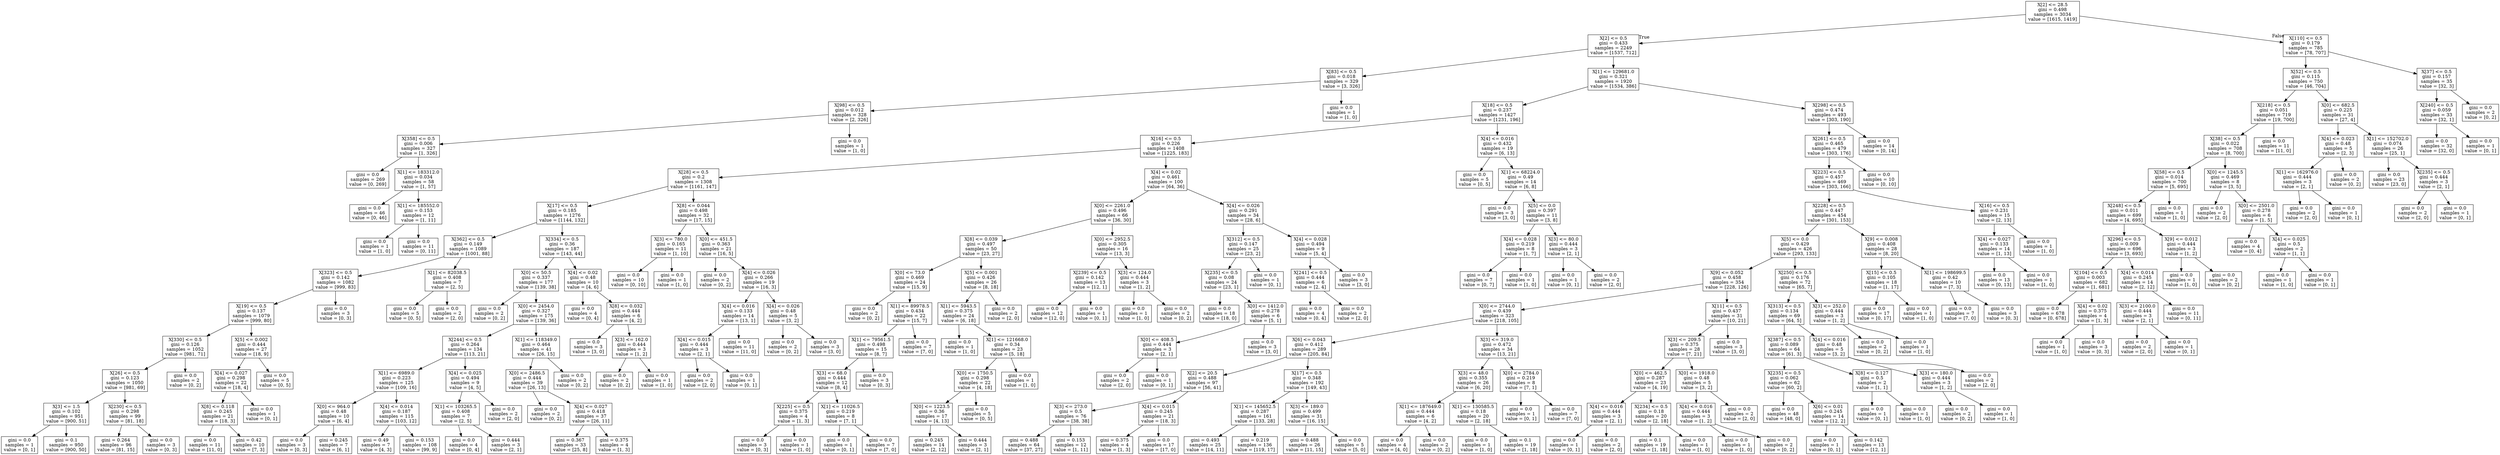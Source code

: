digraph Tree {
node [shape=box] ;
0 [label="X[2] <= 28.5\ngini = 0.498\nsamples = 3034\nvalue = [1615, 1419]"] ;
1 [label="X[2] <= 0.5\ngini = 0.433\nsamples = 2249\nvalue = [1537, 712]"] ;
0 -> 1 [labeldistance=2.5, labelangle=45, headlabel="True"] ;
2 [label="X[83] <= 0.5\ngini = 0.018\nsamples = 329\nvalue = [3, 326]"] ;
1 -> 2 ;
3 [label="X[98] <= 0.5\ngini = 0.012\nsamples = 328\nvalue = [2, 326]"] ;
2 -> 3 ;
4 [label="X[358] <= 0.5\ngini = 0.006\nsamples = 327\nvalue = [1, 326]"] ;
3 -> 4 ;
5 [label="gini = 0.0\nsamples = 269\nvalue = [0, 269]"] ;
4 -> 5 ;
6 [label="X[1] <= 183312.0\ngini = 0.034\nsamples = 58\nvalue = [1, 57]"] ;
4 -> 6 ;
7 [label="gini = 0.0\nsamples = 46\nvalue = [0, 46]"] ;
6 -> 7 ;
8 [label="X[1] <= 185552.0\ngini = 0.153\nsamples = 12\nvalue = [1, 11]"] ;
6 -> 8 ;
9 [label="gini = 0.0\nsamples = 1\nvalue = [1, 0]"] ;
8 -> 9 ;
10 [label="gini = 0.0\nsamples = 11\nvalue = [0, 11]"] ;
8 -> 10 ;
11 [label="gini = 0.0\nsamples = 1\nvalue = [1, 0]"] ;
3 -> 11 ;
12 [label="gini = 0.0\nsamples = 1\nvalue = [1, 0]"] ;
2 -> 12 ;
13 [label="X[1] <= 129681.0\ngini = 0.321\nsamples = 1920\nvalue = [1534, 386]"] ;
1 -> 13 ;
14 [label="X[18] <= 0.5\ngini = 0.237\nsamples = 1427\nvalue = [1231, 196]"] ;
13 -> 14 ;
15 [label="X[16] <= 0.5\ngini = 0.226\nsamples = 1408\nvalue = [1225, 183]"] ;
14 -> 15 ;
16 [label="X[28] <= 0.5\ngini = 0.2\nsamples = 1308\nvalue = [1161, 147]"] ;
15 -> 16 ;
17 [label="X[17] <= 0.5\ngini = 0.185\nsamples = 1276\nvalue = [1144, 132]"] ;
16 -> 17 ;
18 [label="X[362] <= 0.5\ngini = 0.149\nsamples = 1089\nvalue = [1001, 88]"] ;
17 -> 18 ;
19 [label="X[323] <= 0.5\ngini = 0.142\nsamples = 1082\nvalue = [999, 83]"] ;
18 -> 19 ;
20 [label="X[19] <= 0.5\ngini = 0.137\nsamples = 1079\nvalue = [999, 80]"] ;
19 -> 20 ;
21 [label="X[330] <= 0.5\ngini = 0.126\nsamples = 1052\nvalue = [981, 71]"] ;
20 -> 21 ;
22 [label="X[26] <= 0.5\ngini = 0.123\nsamples = 1050\nvalue = [981, 69]"] ;
21 -> 22 ;
23 [label="X[3] <= 1.5\ngini = 0.102\nsamples = 951\nvalue = [900, 51]"] ;
22 -> 23 ;
24 [label="gini = 0.0\nsamples = 1\nvalue = [0, 1]"] ;
23 -> 24 ;
25 [label="gini = 0.1\nsamples = 950\nvalue = [900, 50]"] ;
23 -> 25 ;
26 [label="X[230] <= 0.5\ngini = 0.298\nsamples = 99\nvalue = [81, 18]"] ;
22 -> 26 ;
27 [label="gini = 0.264\nsamples = 96\nvalue = [81, 15]"] ;
26 -> 27 ;
28 [label="gini = 0.0\nsamples = 3\nvalue = [0, 3]"] ;
26 -> 28 ;
29 [label="gini = 0.0\nsamples = 2\nvalue = [0, 2]"] ;
21 -> 29 ;
30 [label="X[5] <= 0.002\ngini = 0.444\nsamples = 27\nvalue = [18, 9]"] ;
20 -> 30 ;
31 [label="X[4] <= 0.027\ngini = 0.298\nsamples = 22\nvalue = [18, 4]"] ;
30 -> 31 ;
32 [label="X[8] <= 0.118\ngini = 0.245\nsamples = 21\nvalue = [18, 3]"] ;
31 -> 32 ;
33 [label="gini = 0.0\nsamples = 11\nvalue = [11, 0]"] ;
32 -> 33 ;
34 [label="gini = 0.42\nsamples = 10\nvalue = [7, 3]"] ;
32 -> 34 ;
35 [label="gini = 0.0\nsamples = 1\nvalue = [0, 1]"] ;
31 -> 35 ;
36 [label="gini = 0.0\nsamples = 5\nvalue = [0, 5]"] ;
30 -> 36 ;
37 [label="gini = 0.0\nsamples = 3\nvalue = [0, 3]"] ;
19 -> 37 ;
38 [label="X[1] <= 82038.5\ngini = 0.408\nsamples = 7\nvalue = [2, 5]"] ;
18 -> 38 ;
39 [label="gini = 0.0\nsamples = 5\nvalue = [0, 5]"] ;
38 -> 39 ;
40 [label="gini = 0.0\nsamples = 2\nvalue = [2, 0]"] ;
38 -> 40 ;
41 [label="X[334] <= 0.5\ngini = 0.36\nsamples = 187\nvalue = [143, 44]"] ;
17 -> 41 ;
42 [label="X[0] <= 50.5\ngini = 0.337\nsamples = 177\nvalue = [139, 38]"] ;
41 -> 42 ;
43 [label="gini = 0.0\nsamples = 2\nvalue = [0, 2]"] ;
42 -> 43 ;
44 [label="X[0] <= 2454.0\ngini = 0.327\nsamples = 175\nvalue = [139, 36]"] ;
42 -> 44 ;
45 [label="X[244] <= 0.5\ngini = 0.264\nsamples = 134\nvalue = [113, 21]"] ;
44 -> 45 ;
46 [label="X[1] <= 6989.0\ngini = 0.223\nsamples = 125\nvalue = [109, 16]"] ;
45 -> 46 ;
47 [label="X[0] <= 964.0\ngini = 0.48\nsamples = 10\nvalue = [6, 4]"] ;
46 -> 47 ;
48 [label="gini = 0.0\nsamples = 3\nvalue = [0, 3]"] ;
47 -> 48 ;
49 [label="gini = 0.245\nsamples = 7\nvalue = [6, 1]"] ;
47 -> 49 ;
50 [label="X[4] <= 0.014\ngini = 0.187\nsamples = 115\nvalue = [103, 12]"] ;
46 -> 50 ;
51 [label="gini = 0.49\nsamples = 7\nvalue = [4, 3]"] ;
50 -> 51 ;
52 [label="gini = 0.153\nsamples = 108\nvalue = [99, 9]"] ;
50 -> 52 ;
53 [label="X[4] <= 0.025\ngini = 0.494\nsamples = 9\nvalue = [4, 5]"] ;
45 -> 53 ;
54 [label="X[1] <= 103265.5\ngini = 0.408\nsamples = 7\nvalue = [2, 5]"] ;
53 -> 54 ;
55 [label="gini = 0.0\nsamples = 4\nvalue = [0, 4]"] ;
54 -> 55 ;
56 [label="gini = 0.444\nsamples = 3\nvalue = [2, 1]"] ;
54 -> 56 ;
57 [label="gini = 0.0\nsamples = 2\nvalue = [2, 0]"] ;
53 -> 57 ;
58 [label="X[1] <= 118349.0\ngini = 0.464\nsamples = 41\nvalue = [26, 15]"] ;
44 -> 58 ;
59 [label="X[0] <= 2486.5\ngini = 0.444\nsamples = 39\nvalue = [26, 13]"] ;
58 -> 59 ;
60 [label="gini = 0.0\nsamples = 2\nvalue = [0, 2]"] ;
59 -> 60 ;
61 [label="X[4] <= 0.027\ngini = 0.418\nsamples = 37\nvalue = [26, 11]"] ;
59 -> 61 ;
62 [label="gini = 0.367\nsamples = 33\nvalue = [25, 8]"] ;
61 -> 62 ;
63 [label="gini = 0.375\nsamples = 4\nvalue = [1, 3]"] ;
61 -> 63 ;
64 [label="gini = 0.0\nsamples = 2\nvalue = [0, 2]"] ;
58 -> 64 ;
65 [label="X[4] <= 0.02\ngini = 0.48\nsamples = 10\nvalue = [4, 6]"] ;
41 -> 65 ;
66 [label="gini = 0.0\nsamples = 4\nvalue = [0, 4]"] ;
65 -> 66 ;
67 [label="X[8] <= 0.032\ngini = 0.444\nsamples = 6\nvalue = [4, 2]"] ;
65 -> 67 ;
68 [label="gini = 0.0\nsamples = 3\nvalue = [3, 0]"] ;
67 -> 68 ;
69 [label="X[3] <= 162.0\ngini = 0.444\nsamples = 3\nvalue = [1, 2]"] ;
67 -> 69 ;
70 [label="gini = 0.0\nsamples = 2\nvalue = [0, 2]"] ;
69 -> 70 ;
71 [label="gini = 0.0\nsamples = 1\nvalue = [1, 0]"] ;
69 -> 71 ;
72 [label="X[8] <= 0.044\ngini = 0.498\nsamples = 32\nvalue = [17, 15]"] ;
16 -> 72 ;
73 [label="X[3] <= 780.0\ngini = 0.165\nsamples = 11\nvalue = [1, 10]"] ;
72 -> 73 ;
74 [label="gini = 0.0\nsamples = 10\nvalue = [0, 10]"] ;
73 -> 74 ;
75 [label="gini = 0.0\nsamples = 1\nvalue = [1, 0]"] ;
73 -> 75 ;
76 [label="X[0] <= 451.5\ngini = 0.363\nsamples = 21\nvalue = [16, 5]"] ;
72 -> 76 ;
77 [label="gini = 0.0\nsamples = 2\nvalue = [0, 2]"] ;
76 -> 77 ;
78 [label="X[4] <= 0.026\ngini = 0.266\nsamples = 19\nvalue = [16, 3]"] ;
76 -> 78 ;
79 [label="X[4] <= 0.016\ngini = 0.133\nsamples = 14\nvalue = [13, 1]"] ;
78 -> 79 ;
80 [label="X[4] <= 0.015\ngini = 0.444\nsamples = 3\nvalue = [2, 1]"] ;
79 -> 80 ;
81 [label="gini = 0.0\nsamples = 2\nvalue = [2, 0]"] ;
80 -> 81 ;
82 [label="gini = 0.0\nsamples = 1\nvalue = [0, 1]"] ;
80 -> 82 ;
83 [label="gini = 0.0\nsamples = 11\nvalue = [11, 0]"] ;
79 -> 83 ;
84 [label="X[4] <= 0.026\ngini = 0.48\nsamples = 5\nvalue = [3, 2]"] ;
78 -> 84 ;
85 [label="gini = 0.0\nsamples = 2\nvalue = [0, 2]"] ;
84 -> 85 ;
86 [label="gini = 0.0\nsamples = 3\nvalue = [3, 0]"] ;
84 -> 86 ;
87 [label="X[4] <= 0.02\ngini = 0.461\nsamples = 100\nvalue = [64, 36]"] ;
15 -> 87 ;
88 [label="X[0] <= 2261.0\ngini = 0.496\nsamples = 66\nvalue = [36, 30]"] ;
87 -> 88 ;
89 [label="X[8] <= 0.039\ngini = 0.497\nsamples = 50\nvalue = [23, 27]"] ;
88 -> 89 ;
90 [label="X[0] <= 73.0\ngini = 0.469\nsamples = 24\nvalue = [15, 9]"] ;
89 -> 90 ;
91 [label="gini = 0.0\nsamples = 2\nvalue = [0, 2]"] ;
90 -> 91 ;
92 [label="X[1] <= 89978.5\ngini = 0.434\nsamples = 22\nvalue = [15, 7]"] ;
90 -> 92 ;
93 [label="X[1] <= 79561.5\ngini = 0.498\nsamples = 15\nvalue = [8, 7]"] ;
92 -> 93 ;
94 [label="X[3] <= 68.0\ngini = 0.444\nsamples = 12\nvalue = [8, 4]"] ;
93 -> 94 ;
95 [label="X[225] <= 0.5\ngini = 0.375\nsamples = 4\nvalue = [1, 3]"] ;
94 -> 95 ;
96 [label="gini = 0.0\nsamples = 3\nvalue = [0, 3]"] ;
95 -> 96 ;
97 [label="gini = 0.0\nsamples = 1\nvalue = [1, 0]"] ;
95 -> 97 ;
98 [label="X[1] <= 11026.5\ngini = 0.219\nsamples = 8\nvalue = [7, 1]"] ;
94 -> 98 ;
99 [label="gini = 0.0\nsamples = 1\nvalue = [0, 1]"] ;
98 -> 99 ;
100 [label="gini = 0.0\nsamples = 7\nvalue = [7, 0]"] ;
98 -> 100 ;
101 [label="gini = 0.0\nsamples = 3\nvalue = [0, 3]"] ;
93 -> 101 ;
102 [label="gini = 0.0\nsamples = 7\nvalue = [7, 0]"] ;
92 -> 102 ;
103 [label="X[5] <= 0.001\ngini = 0.426\nsamples = 26\nvalue = [8, 18]"] ;
89 -> 103 ;
104 [label="X[1] <= 5943.5\ngini = 0.375\nsamples = 24\nvalue = [6, 18]"] ;
103 -> 104 ;
105 [label="gini = 0.0\nsamples = 1\nvalue = [1, 0]"] ;
104 -> 105 ;
106 [label="X[1] <= 121668.0\ngini = 0.34\nsamples = 23\nvalue = [5, 18]"] ;
104 -> 106 ;
107 [label="X[0] <= 1750.5\ngini = 0.298\nsamples = 22\nvalue = [4, 18]"] ;
106 -> 107 ;
108 [label="X[0] <= 1223.5\ngini = 0.36\nsamples = 17\nvalue = [4, 13]"] ;
107 -> 108 ;
109 [label="gini = 0.245\nsamples = 14\nvalue = [2, 12]"] ;
108 -> 109 ;
110 [label="gini = 0.444\nsamples = 3\nvalue = [2, 1]"] ;
108 -> 110 ;
111 [label="gini = 0.0\nsamples = 5\nvalue = [0, 5]"] ;
107 -> 111 ;
112 [label="gini = 0.0\nsamples = 1\nvalue = [1, 0]"] ;
106 -> 112 ;
113 [label="gini = 0.0\nsamples = 2\nvalue = [2, 0]"] ;
103 -> 113 ;
114 [label="X[0] <= 2952.5\ngini = 0.305\nsamples = 16\nvalue = [13, 3]"] ;
88 -> 114 ;
115 [label="X[239] <= 0.5\ngini = 0.142\nsamples = 13\nvalue = [12, 1]"] ;
114 -> 115 ;
116 [label="gini = 0.0\nsamples = 12\nvalue = [12, 0]"] ;
115 -> 116 ;
117 [label="gini = 0.0\nsamples = 1\nvalue = [0, 1]"] ;
115 -> 117 ;
118 [label="X[3] <= 124.0\ngini = 0.444\nsamples = 3\nvalue = [1, 2]"] ;
114 -> 118 ;
119 [label="gini = 0.0\nsamples = 1\nvalue = [1, 0]"] ;
118 -> 119 ;
120 [label="gini = 0.0\nsamples = 2\nvalue = [0, 2]"] ;
118 -> 120 ;
121 [label="X[4] <= 0.026\ngini = 0.291\nsamples = 34\nvalue = [28, 6]"] ;
87 -> 121 ;
122 [label="X[312] <= 0.5\ngini = 0.147\nsamples = 25\nvalue = [23, 2]"] ;
121 -> 122 ;
123 [label="X[235] <= 0.5\ngini = 0.08\nsamples = 24\nvalue = [23, 1]"] ;
122 -> 123 ;
124 [label="gini = 0.0\nsamples = 18\nvalue = [18, 0]"] ;
123 -> 124 ;
125 [label="X[0] <= 1412.0\ngini = 0.278\nsamples = 6\nvalue = [5, 1]"] ;
123 -> 125 ;
126 [label="X[0] <= 408.5\ngini = 0.444\nsamples = 3\nvalue = [2, 1]"] ;
125 -> 126 ;
127 [label="gini = 0.0\nsamples = 2\nvalue = [2, 0]"] ;
126 -> 127 ;
128 [label="gini = 0.0\nsamples = 1\nvalue = [0, 1]"] ;
126 -> 128 ;
129 [label="gini = 0.0\nsamples = 3\nvalue = [3, 0]"] ;
125 -> 129 ;
130 [label="gini = 0.0\nsamples = 1\nvalue = [0, 1]"] ;
122 -> 130 ;
131 [label="X[4] <= 0.028\ngini = 0.494\nsamples = 9\nvalue = [5, 4]"] ;
121 -> 131 ;
132 [label="X[241] <= 0.5\ngini = 0.444\nsamples = 6\nvalue = [2, 4]"] ;
131 -> 132 ;
133 [label="gini = 0.0\nsamples = 4\nvalue = [0, 4]"] ;
132 -> 133 ;
134 [label="gini = 0.0\nsamples = 2\nvalue = [2, 0]"] ;
132 -> 134 ;
135 [label="gini = 0.0\nsamples = 3\nvalue = [3, 0]"] ;
131 -> 135 ;
136 [label="X[4] <= 0.016\ngini = 0.432\nsamples = 19\nvalue = [6, 13]"] ;
14 -> 136 ;
137 [label="gini = 0.0\nsamples = 5\nvalue = [0, 5]"] ;
136 -> 137 ;
138 [label="X[1] <= 68224.0\ngini = 0.49\nsamples = 14\nvalue = [6, 8]"] ;
136 -> 138 ;
139 [label="gini = 0.0\nsamples = 3\nvalue = [3, 0]"] ;
138 -> 139 ;
140 [label="X[5] <= 0.0\ngini = 0.397\nsamples = 11\nvalue = [3, 8]"] ;
138 -> 140 ;
141 [label="X[4] <= 0.028\ngini = 0.219\nsamples = 8\nvalue = [1, 7]"] ;
140 -> 141 ;
142 [label="gini = 0.0\nsamples = 7\nvalue = [0, 7]"] ;
141 -> 142 ;
143 [label="gini = 0.0\nsamples = 1\nvalue = [1, 0]"] ;
141 -> 143 ;
144 [label="X[3] <= 80.0\ngini = 0.444\nsamples = 3\nvalue = [2, 1]"] ;
140 -> 144 ;
145 [label="gini = 0.0\nsamples = 1\nvalue = [0, 1]"] ;
144 -> 145 ;
146 [label="gini = 0.0\nsamples = 2\nvalue = [2, 0]"] ;
144 -> 146 ;
147 [label="X[298] <= 0.5\ngini = 0.474\nsamples = 493\nvalue = [303, 190]"] ;
13 -> 147 ;
148 [label="X[261] <= 0.5\ngini = 0.465\nsamples = 479\nvalue = [303, 176]"] ;
147 -> 148 ;
149 [label="X[223] <= 0.5\ngini = 0.457\nsamples = 469\nvalue = [303, 166]"] ;
148 -> 149 ;
150 [label="X[228] <= 0.5\ngini = 0.447\nsamples = 454\nvalue = [301, 153]"] ;
149 -> 150 ;
151 [label="X[5] <= 0.0\ngini = 0.429\nsamples = 426\nvalue = [293, 133]"] ;
150 -> 151 ;
152 [label="X[9] <= 0.052\ngini = 0.458\nsamples = 354\nvalue = [228, 126]"] ;
151 -> 152 ;
153 [label="X[0] <= 2744.0\ngini = 0.439\nsamples = 323\nvalue = [218, 105]"] ;
152 -> 153 ;
154 [label="X[6] <= 0.043\ngini = 0.412\nsamples = 289\nvalue = [205, 84]"] ;
153 -> 154 ;
155 [label="X[2] <= 20.5\ngini = 0.488\nsamples = 97\nvalue = [56, 41]"] ;
154 -> 155 ;
156 [label="X[3] <= 273.0\ngini = 0.5\nsamples = 76\nvalue = [38, 38]"] ;
155 -> 156 ;
157 [label="gini = 0.488\nsamples = 64\nvalue = [37, 27]"] ;
156 -> 157 ;
158 [label="gini = 0.153\nsamples = 12\nvalue = [1, 11]"] ;
156 -> 158 ;
159 [label="X[4] <= 0.015\ngini = 0.245\nsamples = 21\nvalue = [18, 3]"] ;
155 -> 159 ;
160 [label="gini = 0.375\nsamples = 4\nvalue = [1, 3]"] ;
159 -> 160 ;
161 [label="gini = 0.0\nsamples = 17\nvalue = [17, 0]"] ;
159 -> 161 ;
162 [label="X[17] <= 0.5\ngini = 0.348\nsamples = 192\nvalue = [149, 43]"] ;
154 -> 162 ;
163 [label="X[1] <= 145652.5\ngini = 0.287\nsamples = 161\nvalue = [133, 28]"] ;
162 -> 163 ;
164 [label="gini = 0.493\nsamples = 25\nvalue = [14, 11]"] ;
163 -> 164 ;
165 [label="gini = 0.219\nsamples = 136\nvalue = [119, 17]"] ;
163 -> 165 ;
166 [label="X[3] <= 189.0\ngini = 0.499\nsamples = 31\nvalue = [16, 15]"] ;
162 -> 166 ;
167 [label="gini = 0.488\nsamples = 26\nvalue = [11, 15]"] ;
166 -> 167 ;
168 [label="gini = 0.0\nsamples = 5\nvalue = [5, 0]"] ;
166 -> 168 ;
169 [label="X[3] <= 319.0\ngini = 0.472\nsamples = 34\nvalue = [13, 21]"] ;
153 -> 169 ;
170 [label="X[3] <= 48.0\ngini = 0.355\nsamples = 26\nvalue = [6, 20]"] ;
169 -> 170 ;
171 [label="X[1] <= 187649.0\ngini = 0.444\nsamples = 6\nvalue = [4, 2]"] ;
170 -> 171 ;
172 [label="gini = 0.0\nsamples = 4\nvalue = [4, 0]"] ;
171 -> 172 ;
173 [label="gini = 0.0\nsamples = 2\nvalue = [0, 2]"] ;
171 -> 173 ;
174 [label="X[1] <= 130585.5\ngini = 0.18\nsamples = 20\nvalue = [2, 18]"] ;
170 -> 174 ;
175 [label="gini = 0.0\nsamples = 1\nvalue = [1, 0]"] ;
174 -> 175 ;
176 [label="gini = 0.1\nsamples = 19\nvalue = [1, 18]"] ;
174 -> 176 ;
177 [label="X[0] <= 2784.0\ngini = 0.219\nsamples = 8\nvalue = [7, 1]"] ;
169 -> 177 ;
178 [label="gini = 0.0\nsamples = 1\nvalue = [0, 1]"] ;
177 -> 178 ;
179 [label="gini = 0.0\nsamples = 7\nvalue = [7, 0]"] ;
177 -> 179 ;
180 [label="X[11] <= 0.5\ngini = 0.437\nsamples = 31\nvalue = [10, 21]"] ;
152 -> 180 ;
181 [label="X[3] <= 209.5\ngini = 0.375\nsamples = 28\nvalue = [7, 21]"] ;
180 -> 181 ;
182 [label="X[0] <= 462.5\ngini = 0.287\nsamples = 23\nvalue = [4, 19]"] ;
181 -> 182 ;
183 [label="X[4] <= 0.016\ngini = 0.444\nsamples = 3\nvalue = [2, 1]"] ;
182 -> 183 ;
184 [label="gini = 0.0\nsamples = 1\nvalue = [0, 1]"] ;
183 -> 184 ;
185 [label="gini = 0.0\nsamples = 2\nvalue = [2, 0]"] ;
183 -> 185 ;
186 [label="X[234] <= 0.5\ngini = 0.18\nsamples = 20\nvalue = [2, 18]"] ;
182 -> 186 ;
187 [label="gini = 0.1\nsamples = 19\nvalue = [1, 18]"] ;
186 -> 187 ;
188 [label="gini = 0.0\nsamples = 1\nvalue = [1, 0]"] ;
186 -> 188 ;
189 [label="X[0] <= 1918.0\ngini = 0.48\nsamples = 5\nvalue = [3, 2]"] ;
181 -> 189 ;
190 [label="X[4] <= 0.016\ngini = 0.444\nsamples = 3\nvalue = [1, 2]"] ;
189 -> 190 ;
191 [label="gini = 0.0\nsamples = 1\nvalue = [1, 0]"] ;
190 -> 191 ;
192 [label="gini = 0.0\nsamples = 2\nvalue = [0, 2]"] ;
190 -> 192 ;
193 [label="gini = 0.0\nsamples = 2\nvalue = [2, 0]"] ;
189 -> 193 ;
194 [label="gini = 0.0\nsamples = 3\nvalue = [3, 0]"] ;
180 -> 194 ;
195 [label="X[250] <= 0.5\ngini = 0.176\nsamples = 72\nvalue = [65, 7]"] ;
151 -> 195 ;
196 [label="X[313] <= 0.5\ngini = 0.134\nsamples = 69\nvalue = [64, 5]"] ;
195 -> 196 ;
197 [label="X[387] <= 0.5\ngini = 0.089\nsamples = 64\nvalue = [61, 3]"] ;
196 -> 197 ;
198 [label="X[235] <= 0.5\ngini = 0.062\nsamples = 62\nvalue = [60, 2]"] ;
197 -> 198 ;
199 [label="gini = 0.0\nsamples = 48\nvalue = [48, 0]"] ;
198 -> 199 ;
200 [label="X[6] <= 0.01\ngini = 0.245\nsamples = 14\nvalue = [12, 2]"] ;
198 -> 200 ;
201 [label="gini = 0.0\nsamples = 1\nvalue = [0, 1]"] ;
200 -> 201 ;
202 [label="gini = 0.142\nsamples = 13\nvalue = [12, 1]"] ;
200 -> 202 ;
203 [label="X[8] <= 0.127\ngini = 0.5\nsamples = 2\nvalue = [1, 1]"] ;
197 -> 203 ;
204 [label="gini = 0.0\nsamples = 1\nvalue = [0, 1]"] ;
203 -> 204 ;
205 [label="gini = 0.0\nsamples = 1\nvalue = [1, 0]"] ;
203 -> 205 ;
206 [label="X[4] <= 0.016\ngini = 0.48\nsamples = 5\nvalue = [3, 2]"] ;
196 -> 206 ;
207 [label="X[3] <= 180.0\ngini = 0.444\nsamples = 3\nvalue = [1, 2]"] ;
206 -> 207 ;
208 [label="gini = 0.0\nsamples = 2\nvalue = [0, 2]"] ;
207 -> 208 ;
209 [label="gini = 0.0\nsamples = 1\nvalue = [1, 0]"] ;
207 -> 209 ;
210 [label="gini = 0.0\nsamples = 2\nvalue = [2, 0]"] ;
206 -> 210 ;
211 [label="X[3] <= 252.0\ngini = 0.444\nsamples = 3\nvalue = [1, 2]"] ;
195 -> 211 ;
212 [label="gini = 0.0\nsamples = 2\nvalue = [0, 2]"] ;
211 -> 212 ;
213 [label="gini = 0.0\nsamples = 1\nvalue = [1, 0]"] ;
211 -> 213 ;
214 [label="X[9] <= 0.008\ngini = 0.408\nsamples = 28\nvalue = [8, 20]"] ;
150 -> 214 ;
215 [label="X[15] <= 0.5\ngini = 0.105\nsamples = 18\nvalue = [1, 17]"] ;
214 -> 215 ;
216 [label="gini = 0.0\nsamples = 17\nvalue = [0, 17]"] ;
215 -> 216 ;
217 [label="gini = 0.0\nsamples = 1\nvalue = [1, 0]"] ;
215 -> 217 ;
218 [label="X[1] <= 198699.5\ngini = 0.42\nsamples = 10\nvalue = [7, 3]"] ;
214 -> 218 ;
219 [label="gini = 0.0\nsamples = 7\nvalue = [7, 0]"] ;
218 -> 219 ;
220 [label="gini = 0.0\nsamples = 3\nvalue = [0, 3]"] ;
218 -> 220 ;
221 [label="X[16] <= 0.5\ngini = 0.231\nsamples = 15\nvalue = [2, 13]"] ;
149 -> 221 ;
222 [label="X[4] <= 0.027\ngini = 0.133\nsamples = 14\nvalue = [1, 13]"] ;
221 -> 222 ;
223 [label="gini = 0.0\nsamples = 13\nvalue = [0, 13]"] ;
222 -> 223 ;
224 [label="gini = 0.0\nsamples = 1\nvalue = [1, 0]"] ;
222 -> 224 ;
225 [label="gini = 0.0\nsamples = 1\nvalue = [1, 0]"] ;
221 -> 225 ;
226 [label="gini = 0.0\nsamples = 10\nvalue = [0, 10]"] ;
148 -> 226 ;
227 [label="gini = 0.0\nsamples = 14\nvalue = [0, 14]"] ;
147 -> 227 ;
228 [label="X[110] <= 0.5\ngini = 0.179\nsamples = 785\nvalue = [78, 707]"] ;
0 -> 228 [labeldistance=2.5, labelangle=-45, headlabel="False"] ;
229 [label="X[52] <= 0.5\ngini = 0.115\nsamples = 750\nvalue = [46, 704]"] ;
228 -> 229 ;
230 [label="X[218] <= 0.5\ngini = 0.051\nsamples = 719\nvalue = [19, 700]"] ;
229 -> 230 ;
231 [label="X[38] <= 0.5\ngini = 0.022\nsamples = 708\nvalue = [8, 700]"] ;
230 -> 231 ;
232 [label="X[58] <= 0.5\ngini = 0.014\nsamples = 700\nvalue = [5, 695]"] ;
231 -> 232 ;
233 [label="X[248] <= 0.5\ngini = 0.011\nsamples = 699\nvalue = [4, 695]"] ;
232 -> 233 ;
234 [label="X[296] <= 0.5\ngini = 0.009\nsamples = 696\nvalue = [3, 693]"] ;
233 -> 234 ;
235 [label="X[104] <= 0.5\ngini = 0.003\nsamples = 682\nvalue = [1, 681]"] ;
234 -> 235 ;
236 [label="gini = 0.0\nsamples = 678\nvalue = [0, 678]"] ;
235 -> 236 ;
237 [label="X[4] <= 0.02\ngini = 0.375\nsamples = 4\nvalue = [1, 3]"] ;
235 -> 237 ;
238 [label="gini = 0.0\nsamples = 1\nvalue = [1, 0]"] ;
237 -> 238 ;
239 [label="gini = 0.0\nsamples = 3\nvalue = [0, 3]"] ;
237 -> 239 ;
240 [label="X[4] <= 0.014\ngini = 0.245\nsamples = 14\nvalue = [2, 12]"] ;
234 -> 240 ;
241 [label="X[3] <= 2100.0\ngini = 0.444\nsamples = 3\nvalue = [2, 1]"] ;
240 -> 241 ;
242 [label="gini = 0.0\nsamples = 2\nvalue = [2, 0]"] ;
241 -> 242 ;
243 [label="gini = 0.0\nsamples = 1\nvalue = [0, 1]"] ;
241 -> 243 ;
244 [label="gini = 0.0\nsamples = 11\nvalue = [0, 11]"] ;
240 -> 244 ;
245 [label="X[9] <= 0.012\ngini = 0.444\nsamples = 3\nvalue = [1, 2]"] ;
233 -> 245 ;
246 [label="gini = 0.0\nsamples = 1\nvalue = [1, 0]"] ;
245 -> 246 ;
247 [label="gini = 0.0\nsamples = 2\nvalue = [0, 2]"] ;
245 -> 247 ;
248 [label="gini = 0.0\nsamples = 1\nvalue = [1, 0]"] ;
232 -> 248 ;
249 [label="X[0] <= 1245.5\ngini = 0.469\nsamples = 8\nvalue = [3, 5]"] ;
231 -> 249 ;
250 [label="gini = 0.0\nsamples = 2\nvalue = [2, 0]"] ;
249 -> 250 ;
251 [label="X[0] <= 2501.0\ngini = 0.278\nsamples = 6\nvalue = [1, 5]"] ;
249 -> 251 ;
252 [label="gini = 0.0\nsamples = 4\nvalue = [0, 4]"] ;
251 -> 252 ;
253 [label="X[4] <= 0.025\ngini = 0.5\nsamples = 2\nvalue = [1, 1]"] ;
251 -> 253 ;
254 [label="gini = 0.0\nsamples = 1\nvalue = [1, 0]"] ;
253 -> 254 ;
255 [label="gini = 0.0\nsamples = 1\nvalue = [0, 1]"] ;
253 -> 255 ;
256 [label="gini = 0.0\nsamples = 11\nvalue = [11, 0]"] ;
230 -> 256 ;
257 [label="X[0] <= 682.5\ngini = 0.225\nsamples = 31\nvalue = [27, 4]"] ;
229 -> 257 ;
258 [label="X[4] <= 0.023\ngini = 0.48\nsamples = 5\nvalue = [2, 3]"] ;
257 -> 258 ;
259 [label="X[1] <= 162976.0\ngini = 0.444\nsamples = 3\nvalue = [2, 1]"] ;
258 -> 259 ;
260 [label="gini = 0.0\nsamples = 2\nvalue = [2, 0]"] ;
259 -> 260 ;
261 [label="gini = 0.0\nsamples = 1\nvalue = [0, 1]"] ;
259 -> 261 ;
262 [label="gini = 0.0\nsamples = 2\nvalue = [0, 2]"] ;
258 -> 262 ;
263 [label="X[1] <= 152702.0\ngini = 0.074\nsamples = 26\nvalue = [25, 1]"] ;
257 -> 263 ;
264 [label="gini = 0.0\nsamples = 23\nvalue = [23, 0]"] ;
263 -> 264 ;
265 [label="X[235] <= 0.5\ngini = 0.444\nsamples = 3\nvalue = [2, 1]"] ;
263 -> 265 ;
266 [label="gini = 0.0\nsamples = 2\nvalue = [2, 0]"] ;
265 -> 266 ;
267 [label="gini = 0.0\nsamples = 1\nvalue = [0, 1]"] ;
265 -> 267 ;
268 [label="X[37] <= 0.5\ngini = 0.157\nsamples = 35\nvalue = [32, 3]"] ;
228 -> 268 ;
269 [label="X[240] <= 0.5\ngini = 0.059\nsamples = 33\nvalue = [32, 1]"] ;
268 -> 269 ;
270 [label="gini = 0.0\nsamples = 32\nvalue = [32, 0]"] ;
269 -> 270 ;
271 [label="gini = 0.0\nsamples = 1\nvalue = [0, 1]"] ;
269 -> 271 ;
272 [label="gini = 0.0\nsamples = 2\nvalue = [0, 2]"] ;
268 -> 272 ;
}